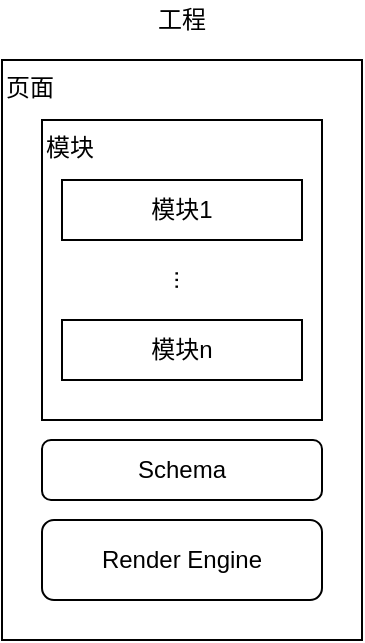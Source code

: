 <mxfile version="14.7.6" type="github">
  <diagram id="0YKwTzjTn9c74l9xXgr4" name="第 1 页">
    <mxGraphModel dx="1298" dy="731" grid="1" gridSize="10" guides="1" tooltips="1" connect="1" arrows="1" fold="1" page="1" pageScale="1" pageWidth="827" pageHeight="1169" math="0" shadow="0">
      <root>
        <mxCell id="0" />
        <mxCell id="1" parent="0" />
        <mxCell id="I4hdcwkgDceI37rgZK2Y-1" value="页面" style="rounded=0;whiteSpace=wrap;html=1;align=left;verticalAlign=top;" vertex="1" parent="1">
          <mxGeometry x="150" y="220" width="180" height="290" as="geometry" />
        </mxCell>
        <mxCell id="I4hdcwkgDceI37rgZK2Y-2" value="模块" style="rounded=0;whiteSpace=wrap;html=1;align=left;verticalAlign=top;" vertex="1" parent="1">
          <mxGeometry x="170" y="250" width="140" height="150" as="geometry" />
        </mxCell>
        <mxCell id="I4hdcwkgDceI37rgZK2Y-3" value="工程" style="text;html=1;strokeColor=none;fillColor=none;align=center;verticalAlign=middle;whiteSpace=wrap;rounded=0;" vertex="1" parent="1">
          <mxGeometry x="220" y="190" width="40" height="20" as="geometry" />
        </mxCell>
        <mxCell id="I4hdcwkgDceI37rgZK2Y-4" value="模块1" style="rounded=0;whiteSpace=wrap;html=1;" vertex="1" parent="1">
          <mxGeometry x="180" y="280" width="120" height="30" as="geometry" />
        </mxCell>
        <mxCell id="I4hdcwkgDceI37rgZK2Y-5" value="模块n" style="rounded=0;whiteSpace=wrap;html=1;" vertex="1" parent="1">
          <mxGeometry x="180" y="350" width="120" height="30" as="geometry" />
        </mxCell>
        <mxCell id="I4hdcwkgDceI37rgZK2Y-6" value="..." style="text;html=1;strokeColor=none;fillColor=none;align=center;verticalAlign=middle;whiteSpace=wrap;rounded=0;direction=east;horizontal=0;" vertex="1" parent="1">
          <mxGeometry x="214" y="320" width="40" height="20" as="geometry" />
        </mxCell>
        <mxCell id="I4hdcwkgDceI37rgZK2Y-7" value="Render Engine" style="rounded=1;whiteSpace=wrap;html=1;align=center;" vertex="1" parent="1">
          <mxGeometry x="170" y="450" width="140" height="40" as="geometry" />
        </mxCell>
        <mxCell id="I4hdcwkgDceI37rgZK2Y-8" value="Schema" style="rounded=1;whiteSpace=wrap;html=1;align=center;" vertex="1" parent="1">
          <mxGeometry x="170" y="410" width="140" height="30" as="geometry" />
        </mxCell>
      </root>
    </mxGraphModel>
  </diagram>
</mxfile>
